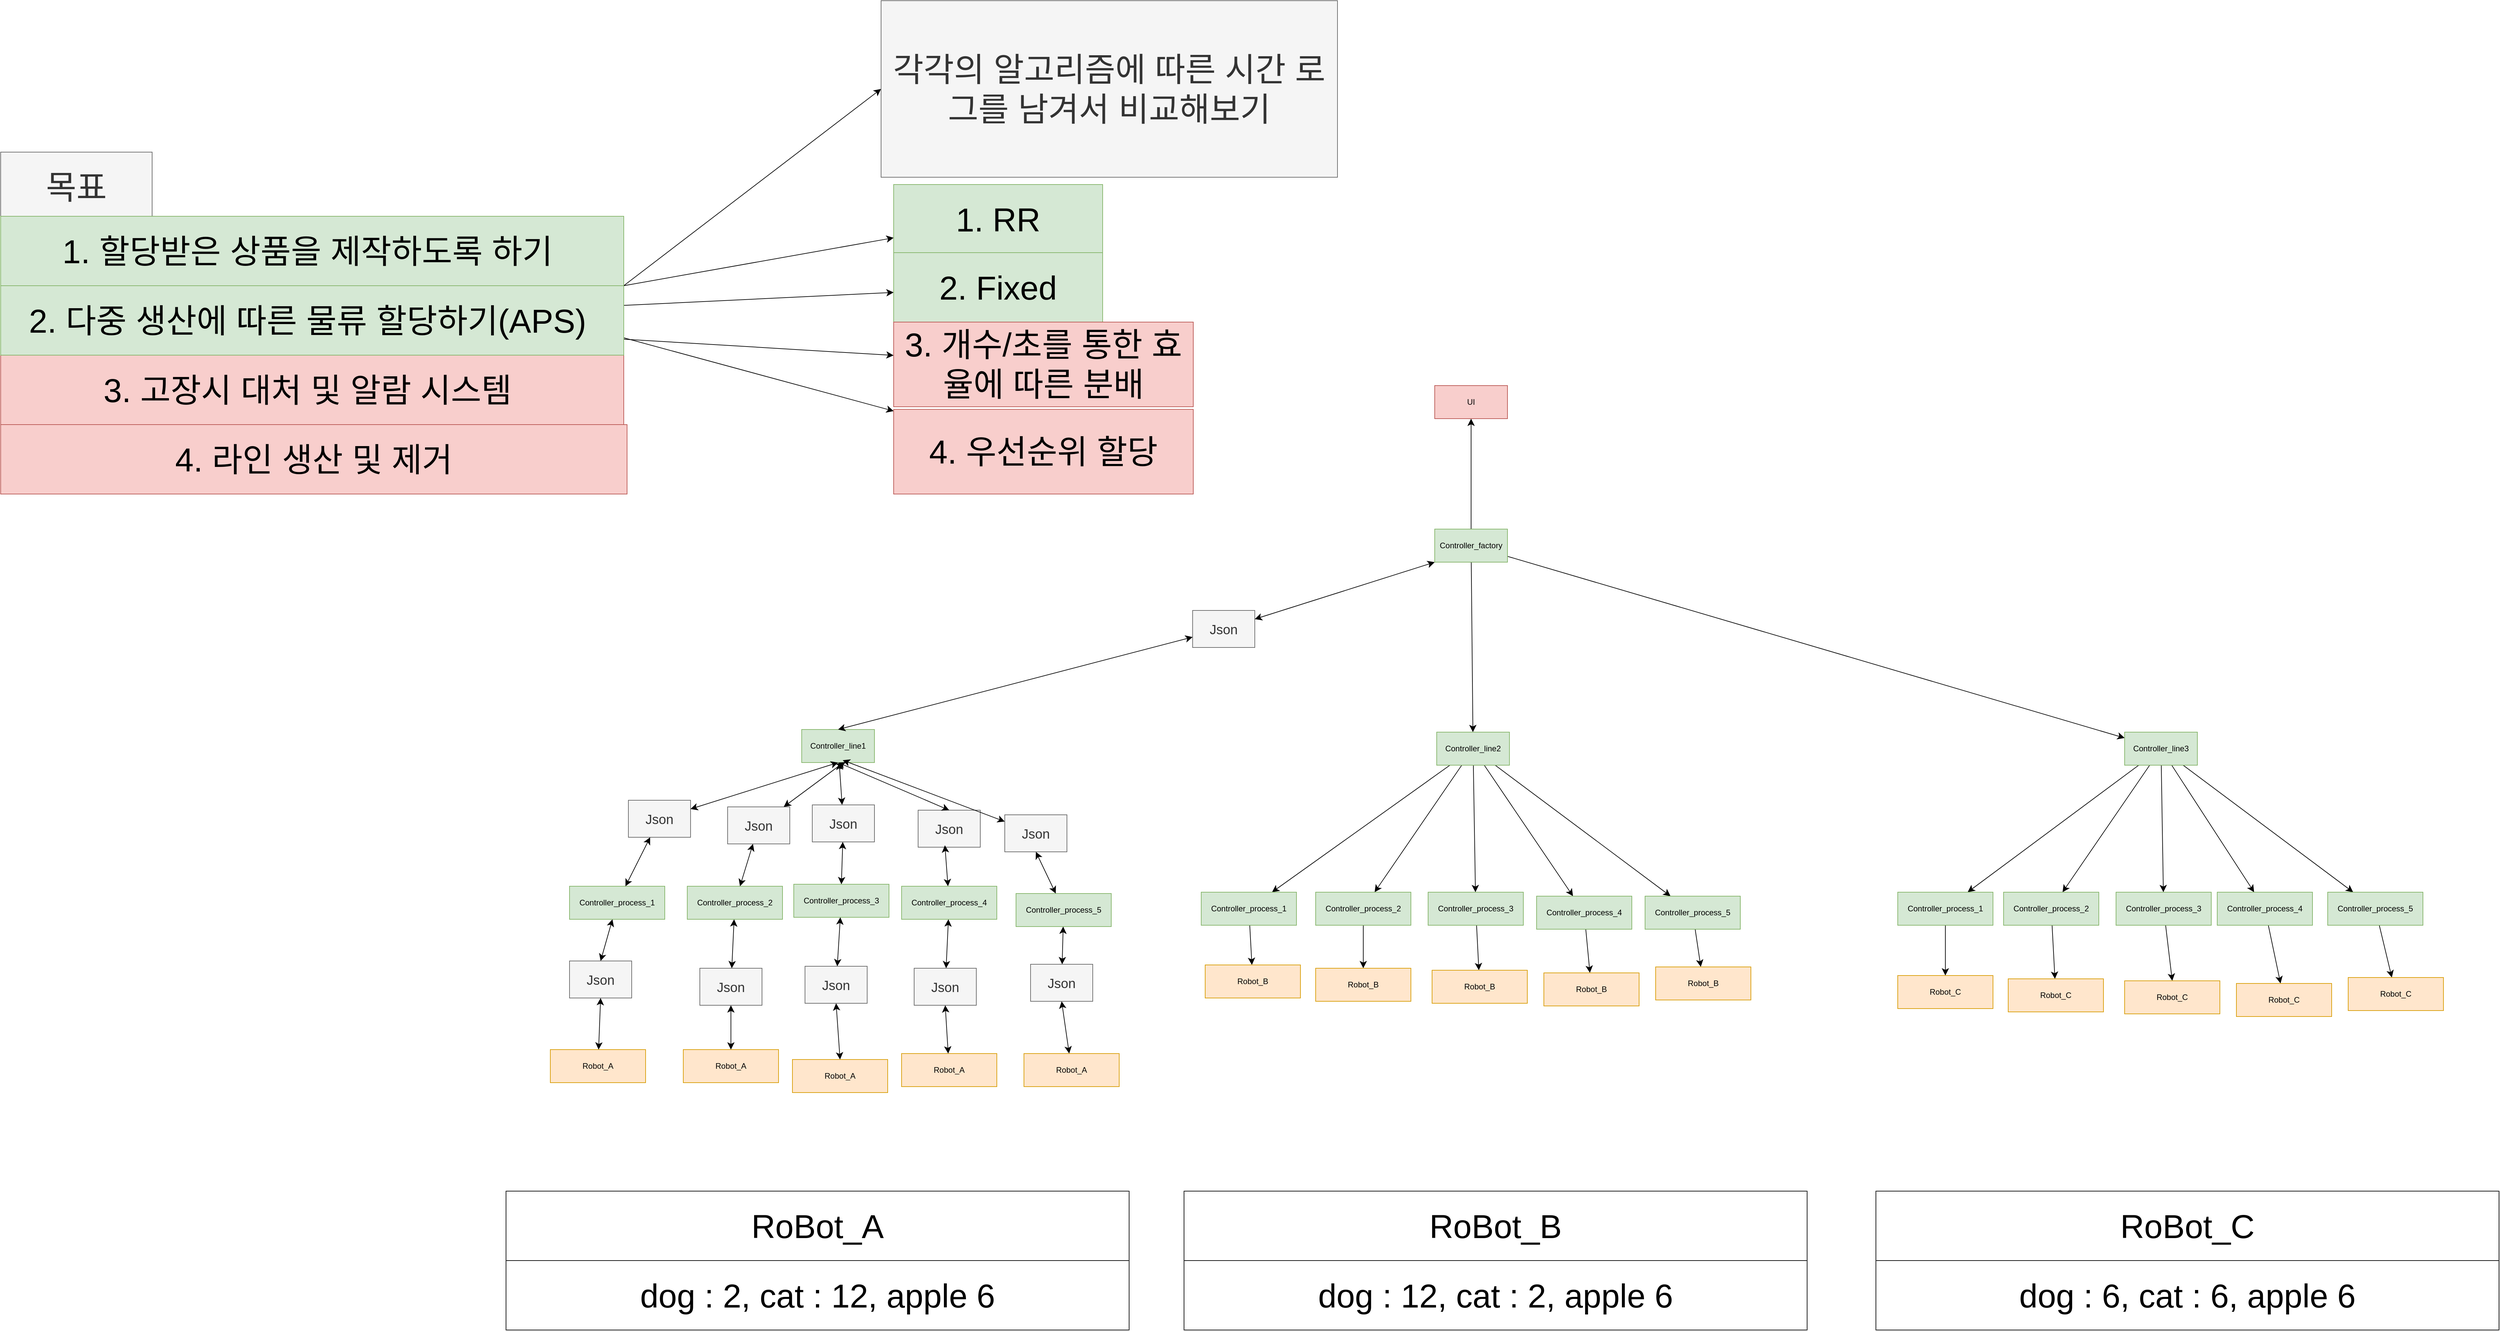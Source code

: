 <mxfile version="24.7.17">
  <diagram name="페이지-1" id="golvGEoR-jXV2xR_ADtF">
    <mxGraphModel dx="5500" dy="3057" grid="0" gridSize="10" guides="1" tooltips="1" connect="1" arrows="1" fold="1" page="0" pageScale="1" pageWidth="827" pageHeight="1169" math="0" shadow="0">
      <root>
        <mxCell id="0" />
        <mxCell id="1" parent="0" />
        <mxCell id="FZH1acAaEFo7ZYyXT5wn-52" style="edgeStyle=none;curved=1;rounded=0;orthogonalLoop=1;jettySize=auto;html=1;fontSize=12;startSize=8;endSize=8;" parent="1" source="FZH1acAaEFo7ZYyXT5wn-1" target="FZH1acAaEFo7ZYyXT5wn-35" edge="1">
          <mxGeometry relative="1" as="geometry" />
        </mxCell>
        <mxCell id="FZH1acAaEFo7ZYyXT5wn-53" style="edgeStyle=none;curved=1;rounded=0;orthogonalLoop=1;jettySize=auto;html=1;fontSize=12;startSize=8;endSize=8;" parent="1" source="FZH1acAaEFo7ZYyXT5wn-1" target="FZH1acAaEFo7ZYyXT5wn-46" edge="1">
          <mxGeometry relative="1" as="geometry" />
        </mxCell>
        <mxCell id="FZH1acAaEFo7ZYyXT5wn-88" style="edgeStyle=none;curved=1;rounded=0;orthogonalLoop=1;jettySize=auto;html=1;fontSize=12;startSize=8;endSize=8;" parent="1" source="FZH1acAaEFo7ZYyXT5wn-1" target="FZH1acAaEFo7ZYyXT5wn-89" edge="1">
          <mxGeometry relative="1" as="geometry">
            <mxPoint x="348.059" y="-265.765" as="targetPoint" />
          </mxGeometry>
        </mxCell>
        <mxCell id="FZH1acAaEFo7ZYyXT5wn-1" value="Controller_factory" style="html=1;whiteSpace=wrap;fillColor=#d5e8d4;strokeColor=#82b366;" parent="1" vertex="1">
          <mxGeometry x="288" y="-103" width="110" height="50" as="geometry" />
        </mxCell>
        <mxCell id="FZH1acAaEFo7ZYyXT5wn-2" value="Controller_line1" style="html=1;whiteSpace=wrap;fillColor=#d5e8d4;strokeColor=#82b366;" parent="1" vertex="1">
          <mxGeometry x="-669" y="200" width="110" height="50" as="geometry" />
        </mxCell>
        <mxCell id="FZH1acAaEFo7ZYyXT5wn-8" value="Controller_process_1" style="html=1;whiteSpace=wrap;fillColor=#d5e8d4;strokeColor=#82b366;" parent="1" vertex="1">
          <mxGeometry x="-1020" y="437" width="144" height="50" as="geometry" />
        </mxCell>
        <mxCell id="FZH1acAaEFo7ZYyXT5wn-22" value="Controller_process_2" style="html=1;whiteSpace=wrap;fillColor=#d5e8d4;strokeColor=#82b366;" parent="1" vertex="1">
          <mxGeometry x="-842" y="437" width="144" height="50" as="geometry" />
        </mxCell>
        <mxCell id="FZH1acAaEFo7ZYyXT5wn-23" value="Controller_process_3" style="html=1;whiteSpace=wrap;fillColor=#d5e8d4;strokeColor=#82b366;" parent="1" vertex="1">
          <mxGeometry x="-681" y="434" width="144" height="50" as="geometry" />
        </mxCell>
        <mxCell id="FZH1acAaEFo7ZYyXT5wn-24" value="Controller_process_4" style="html=1;whiteSpace=wrap;fillColor=#d5e8d4;strokeColor=#82b366;" parent="1" vertex="1">
          <mxGeometry x="-518" y="437" width="144" height="50" as="geometry" />
        </mxCell>
        <mxCell id="FZH1acAaEFo7ZYyXT5wn-25" value="Controller_process_5" style="html=1;whiteSpace=wrap;fillColor=#d5e8d4;strokeColor=#82b366;" parent="1" vertex="1">
          <mxGeometry x="-345" y="448" width="144" height="50" as="geometry" />
        </mxCell>
        <mxCell id="FZH1acAaEFo7ZYyXT5wn-30" style="edgeStyle=none;curved=1;rounded=0;orthogonalLoop=1;jettySize=auto;html=1;fontSize=12;startSize=8;endSize=8;" parent="1" source="FZH1acAaEFo7ZYyXT5wn-35" target="FZH1acAaEFo7ZYyXT5wn-36" edge="1">
          <mxGeometry relative="1" as="geometry" />
        </mxCell>
        <mxCell id="FZH1acAaEFo7ZYyXT5wn-31" style="edgeStyle=none;curved=1;rounded=0;orthogonalLoop=1;jettySize=auto;html=1;fontSize=12;startSize=8;endSize=8;" parent="1" source="FZH1acAaEFo7ZYyXT5wn-35" target="FZH1acAaEFo7ZYyXT5wn-37" edge="1">
          <mxGeometry relative="1" as="geometry" />
        </mxCell>
        <mxCell id="FZH1acAaEFo7ZYyXT5wn-32" style="edgeStyle=none;curved=1;rounded=0;orthogonalLoop=1;jettySize=auto;html=1;fontSize=12;startSize=8;endSize=8;" parent="1" source="FZH1acAaEFo7ZYyXT5wn-35" target="FZH1acAaEFo7ZYyXT5wn-38" edge="1">
          <mxGeometry relative="1" as="geometry" />
        </mxCell>
        <mxCell id="FZH1acAaEFo7ZYyXT5wn-33" style="edgeStyle=none;curved=1;rounded=0;orthogonalLoop=1;jettySize=auto;html=1;fontSize=12;startSize=8;endSize=8;" parent="1" source="FZH1acAaEFo7ZYyXT5wn-35" target="FZH1acAaEFo7ZYyXT5wn-39" edge="1">
          <mxGeometry relative="1" as="geometry" />
        </mxCell>
        <mxCell id="FZH1acAaEFo7ZYyXT5wn-34" style="edgeStyle=none;curved=1;rounded=0;orthogonalLoop=1;jettySize=auto;html=1;fontSize=12;startSize=8;endSize=8;" parent="1" source="FZH1acAaEFo7ZYyXT5wn-35" target="FZH1acAaEFo7ZYyXT5wn-40" edge="1">
          <mxGeometry relative="1" as="geometry" />
        </mxCell>
        <mxCell id="FZH1acAaEFo7ZYyXT5wn-35" value="Controller_line2" style="html=1;whiteSpace=wrap;fillColor=#d5e8d4;strokeColor=#82b366;" parent="1" vertex="1">
          <mxGeometry x="291" y="204" width="110" height="50" as="geometry" />
        </mxCell>
        <mxCell id="FZH1acAaEFo7ZYyXT5wn-69" style="edgeStyle=none;curved=1;rounded=0;orthogonalLoop=1;jettySize=auto;html=1;fontSize=12;startSize=8;endSize=8;" parent="1" source="FZH1acAaEFo7ZYyXT5wn-36" target="FZH1acAaEFo7ZYyXT5wn-64" edge="1">
          <mxGeometry relative="1" as="geometry" />
        </mxCell>
        <mxCell id="FZH1acAaEFo7ZYyXT5wn-36" value="Controller_process_1" style="html=1;whiteSpace=wrap;fillColor=#d5e8d4;strokeColor=#82b366;" parent="1" vertex="1">
          <mxGeometry x="-65" y="446" width="144" height="50" as="geometry" />
        </mxCell>
        <mxCell id="FZH1acAaEFo7ZYyXT5wn-70" style="edgeStyle=none;curved=1;rounded=0;orthogonalLoop=1;jettySize=auto;html=1;fontSize=12;startSize=8;endSize=8;" parent="1" source="FZH1acAaEFo7ZYyXT5wn-37" target="FZH1acAaEFo7ZYyXT5wn-65" edge="1">
          <mxGeometry relative="1" as="geometry" />
        </mxCell>
        <mxCell id="FZH1acAaEFo7ZYyXT5wn-37" value="Controller_process_2" style="html=1;whiteSpace=wrap;fillColor=#d5e8d4;strokeColor=#82b366;" parent="1" vertex="1">
          <mxGeometry x="108" y="446" width="144" height="50" as="geometry" />
        </mxCell>
        <mxCell id="FZH1acAaEFo7ZYyXT5wn-71" style="edgeStyle=none;curved=1;rounded=0;orthogonalLoop=1;jettySize=auto;html=1;fontSize=12;startSize=8;endSize=8;" parent="1" source="FZH1acAaEFo7ZYyXT5wn-38" target="FZH1acAaEFo7ZYyXT5wn-66" edge="1">
          <mxGeometry relative="1" as="geometry" />
        </mxCell>
        <mxCell id="FZH1acAaEFo7ZYyXT5wn-38" value="Controller_process_3" style="html=1;whiteSpace=wrap;fillColor=#d5e8d4;strokeColor=#82b366;" parent="1" vertex="1">
          <mxGeometry x="278" y="446" width="144" height="50" as="geometry" />
        </mxCell>
        <mxCell id="FZH1acAaEFo7ZYyXT5wn-72" style="edgeStyle=none;curved=1;rounded=0;orthogonalLoop=1;jettySize=auto;html=1;fontSize=12;startSize=8;endSize=8;" parent="1" source="FZH1acAaEFo7ZYyXT5wn-39" target="FZH1acAaEFo7ZYyXT5wn-67" edge="1">
          <mxGeometry relative="1" as="geometry" />
        </mxCell>
        <mxCell id="FZH1acAaEFo7ZYyXT5wn-39" value="Controller_process_4" style="html=1;whiteSpace=wrap;fillColor=#d5e8d4;strokeColor=#82b366;" parent="1" vertex="1">
          <mxGeometry x="442" y="452" width="144" height="50" as="geometry" />
        </mxCell>
        <mxCell id="FZH1acAaEFo7ZYyXT5wn-73" style="edgeStyle=none;curved=1;rounded=0;orthogonalLoop=1;jettySize=auto;html=1;fontSize=12;startSize=8;endSize=8;" parent="1" source="FZH1acAaEFo7ZYyXT5wn-40" target="FZH1acAaEFo7ZYyXT5wn-68" edge="1">
          <mxGeometry relative="1" as="geometry" />
        </mxCell>
        <mxCell id="FZH1acAaEFo7ZYyXT5wn-40" value="Controller_process_5" style="html=1;whiteSpace=wrap;fillColor=#d5e8d4;strokeColor=#82b366;" parent="1" vertex="1">
          <mxGeometry x="606" y="452" width="144" height="50" as="geometry" />
        </mxCell>
        <mxCell id="FZH1acAaEFo7ZYyXT5wn-41" style="edgeStyle=none;curved=1;rounded=0;orthogonalLoop=1;jettySize=auto;html=1;fontSize=12;startSize=8;endSize=8;" parent="1" source="FZH1acAaEFo7ZYyXT5wn-46" target="FZH1acAaEFo7ZYyXT5wn-47" edge="1">
          <mxGeometry relative="1" as="geometry" />
        </mxCell>
        <mxCell id="FZH1acAaEFo7ZYyXT5wn-42" style="edgeStyle=none;curved=1;rounded=0;orthogonalLoop=1;jettySize=auto;html=1;fontSize=12;startSize=8;endSize=8;" parent="1" source="FZH1acAaEFo7ZYyXT5wn-46" target="FZH1acAaEFo7ZYyXT5wn-48" edge="1">
          <mxGeometry relative="1" as="geometry" />
        </mxCell>
        <mxCell id="FZH1acAaEFo7ZYyXT5wn-43" style="edgeStyle=none;curved=1;rounded=0;orthogonalLoop=1;jettySize=auto;html=1;fontSize=12;startSize=8;endSize=8;" parent="1" source="FZH1acAaEFo7ZYyXT5wn-46" target="FZH1acAaEFo7ZYyXT5wn-49" edge="1">
          <mxGeometry relative="1" as="geometry" />
        </mxCell>
        <mxCell id="FZH1acAaEFo7ZYyXT5wn-44" style="edgeStyle=none;curved=1;rounded=0;orthogonalLoop=1;jettySize=auto;html=1;fontSize=12;startSize=8;endSize=8;" parent="1" source="FZH1acAaEFo7ZYyXT5wn-46" target="FZH1acAaEFo7ZYyXT5wn-50" edge="1">
          <mxGeometry relative="1" as="geometry" />
        </mxCell>
        <mxCell id="FZH1acAaEFo7ZYyXT5wn-45" style="edgeStyle=none;curved=1;rounded=0;orthogonalLoop=1;jettySize=auto;html=1;fontSize=12;startSize=8;endSize=8;" parent="1" source="FZH1acAaEFo7ZYyXT5wn-46" target="FZH1acAaEFo7ZYyXT5wn-51" edge="1">
          <mxGeometry relative="1" as="geometry" />
        </mxCell>
        <mxCell id="FZH1acAaEFo7ZYyXT5wn-46" value="Controller_line3" style="html=1;whiteSpace=wrap;fillColor=#d5e8d4;strokeColor=#82b366;" parent="1" vertex="1">
          <mxGeometry x="1331" y="204" width="110" height="50" as="geometry" />
        </mxCell>
        <mxCell id="FZH1acAaEFo7ZYyXT5wn-80" style="edgeStyle=none;curved=1;rounded=0;orthogonalLoop=1;jettySize=auto;html=1;fontSize=12;startSize=8;endSize=8;" parent="1" source="FZH1acAaEFo7ZYyXT5wn-47" target="FZH1acAaEFo7ZYyXT5wn-74" edge="1">
          <mxGeometry relative="1" as="geometry" />
        </mxCell>
        <mxCell id="FZH1acAaEFo7ZYyXT5wn-47" value="Controller_process_1" style="html=1;whiteSpace=wrap;fillColor=#d5e8d4;strokeColor=#82b366;" parent="1" vertex="1">
          <mxGeometry x="988" y="446" width="144" height="50" as="geometry" />
        </mxCell>
        <mxCell id="FZH1acAaEFo7ZYyXT5wn-81" style="edgeStyle=none;curved=1;rounded=0;orthogonalLoop=1;jettySize=auto;html=1;fontSize=12;startSize=8;endSize=8;" parent="1" source="FZH1acAaEFo7ZYyXT5wn-48" target="FZH1acAaEFo7ZYyXT5wn-75" edge="1">
          <mxGeometry relative="1" as="geometry" />
        </mxCell>
        <mxCell id="FZH1acAaEFo7ZYyXT5wn-48" value="Controller_process_2" style="html=1;whiteSpace=wrap;fillColor=#d5e8d4;strokeColor=#82b366;" parent="1" vertex="1">
          <mxGeometry x="1148" y="446" width="144" height="50" as="geometry" />
        </mxCell>
        <mxCell id="FZH1acAaEFo7ZYyXT5wn-82" style="edgeStyle=none;curved=1;rounded=0;orthogonalLoop=1;jettySize=auto;html=1;entryX=0.5;entryY=0;entryDx=0;entryDy=0;fontSize=12;startSize=8;endSize=8;" parent="1" source="FZH1acAaEFo7ZYyXT5wn-49" target="FZH1acAaEFo7ZYyXT5wn-76" edge="1">
          <mxGeometry relative="1" as="geometry" />
        </mxCell>
        <mxCell id="FZH1acAaEFo7ZYyXT5wn-49" value="Controller_process_3" style="html=1;whiteSpace=wrap;fillColor=#d5e8d4;strokeColor=#82b366;" parent="1" vertex="1">
          <mxGeometry x="1318" y="446" width="144" height="50" as="geometry" />
        </mxCell>
        <mxCell id="FZH1acAaEFo7ZYyXT5wn-83" style="edgeStyle=none;curved=1;rounded=0;orthogonalLoop=1;jettySize=auto;html=1;fontSize=12;startSize=8;endSize=8;" parent="1" source="FZH1acAaEFo7ZYyXT5wn-50" target="FZH1acAaEFo7ZYyXT5wn-77" edge="1">
          <mxGeometry relative="1" as="geometry" />
        </mxCell>
        <mxCell id="FZH1acAaEFo7ZYyXT5wn-50" value="Controller_process_4" style="html=1;whiteSpace=wrap;fillColor=#d5e8d4;strokeColor=#82b366;" parent="1" vertex="1">
          <mxGeometry x="1471" y="446" width="144" height="50" as="geometry" />
        </mxCell>
        <mxCell id="FZH1acAaEFo7ZYyXT5wn-84" style="edgeStyle=none;curved=1;rounded=0;orthogonalLoop=1;jettySize=auto;html=1;fontSize=12;startSize=8;endSize=8;" parent="1" source="FZH1acAaEFo7ZYyXT5wn-51" target="FZH1acAaEFo7ZYyXT5wn-78" edge="1">
          <mxGeometry relative="1" as="geometry" />
        </mxCell>
        <mxCell id="FZH1acAaEFo7ZYyXT5wn-51" value="Controller_process_5" style="html=1;whiteSpace=wrap;fillColor=#d5e8d4;strokeColor=#82b366;" parent="1" vertex="1">
          <mxGeometry x="1638" y="446" width="144" height="50" as="geometry" />
        </mxCell>
        <mxCell id="FZH1acAaEFo7ZYyXT5wn-54" value="Robot_A" style="html=1;whiteSpace=wrap;fillColor=#ffe6cc;strokeColor=#d79b00;" parent="1" vertex="1">
          <mxGeometry x="-1049" y="684" width="144" height="50" as="geometry" />
        </mxCell>
        <mxCell id="FZH1acAaEFo7ZYyXT5wn-56" value="Robot_A" style="html=1;whiteSpace=wrap;fillColor=#ffe6cc;strokeColor=#d79b00;" parent="1" vertex="1">
          <mxGeometry x="-848" y="684" width="144" height="50" as="geometry" />
        </mxCell>
        <mxCell id="FZH1acAaEFo7ZYyXT5wn-57" value="Robot_A" style="html=1;whiteSpace=wrap;fillColor=#ffe6cc;strokeColor=#d79b00;" parent="1" vertex="1">
          <mxGeometry x="-683" y="699" width="144" height="50" as="geometry" />
        </mxCell>
        <mxCell id="FZH1acAaEFo7ZYyXT5wn-58" value="Robot_A" style="html=1;whiteSpace=wrap;fillColor=#ffe6cc;strokeColor=#d79b00;" parent="1" vertex="1">
          <mxGeometry x="-518" y="690" width="144" height="50" as="geometry" />
        </mxCell>
        <mxCell id="FZH1acAaEFo7ZYyXT5wn-59" value="Robot_A" style="html=1;whiteSpace=wrap;fillColor=#ffe6cc;strokeColor=#d79b00;" parent="1" vertex="1">
          <mxGeometry x="-333" y="690" width="144" height="50" as="geometry" />
        </mxCell>
        <mxCell id="FZH1acAaEFo7ZYyXT5wn-64" value="Robot_B" style="html=1;whiteSpace=wrap;fillColor=#ffe6cc;strokeColor=#d79b00;" parent="1" vertex="1">
          <mxGeometry x="-59" y="556" width="144" height="50" as="geometry" />
        </mxCell>
        <mxCell id="FZH1acAaEFo7ZYyXT5wn-65" value="Robot_B" style="html=1;whiteSpace=wrap;fillColor=#ffe6cc;strokeColor=#d79b00;" parent="1" vertex="1">
          <mxGeometry x="108" y="561" width="144" height="50" as="geometry" />
        </mxCell>
        <mxCell id="FZH1acAaEFo7ZYyXT5wn-66" value="Robot_B" style="html=1;whiteSpace=wrap;fillColor=#ffe6cc;strokeColor=#d79b00;" parent="1" vertex="1">
          <mxGeometry x="284" y="564" width="144" height="50" as="geometry" />
        </mxCell>
        <mxCell id="FZH1acAaEFo7ZYyXT5wn-67" value="Robot_B" style="html=1;whiteSpace=wrap;fillColor=#ffe6cc;strokeColor=#d79b00;" parent="1" vertex="1">
          <mxGeometry x="453" y="568" width="144" height="50" as="geometry" />
        </mxCell>
        <mxCell id="FZH1acAaEFo7ZYyXT5wn-68" value="Robot_B" style="html=1;whiteSpace=wrap;fillColor=#ffe6cc;strokeColor=#d79b00;" parent="1" vertex="1">
          <mxGeometry x="622" y="559" width="144" height="50" as="geometry" />
        </mxCell>
        <mxCell id="FZH1acAaEFo7ZYyXT5wn-74" value="Robot_C" style="html=1;whiteSpace=wrap;fillColor=#ffe6cc;strokeColor=#d79b00;" parent="1" vertex="1">
          <mxGeometry x="988" y="572" width="144" height="50" as="geometry" />
        </mxCell>
        <mxCell id="FZH1acAaEFo7ZYyXT5wn-75" value="Robot_C" style="html=1;whiteSpace=wrap;fillColor=#ffe6cc;strokeColor=#d79b00;" parent="1" vertex="1">
          <mxGeometry x="1155" y="577" width="144" height="50" as="geometry" />
        </mxCell>
        <mxCell id="FZH1acAaEFo7ZYyXT5wn-76" value="Robot_C" style="html=1;whiteSpace=wrap;fillColor=#ffe6cc;strokeColor=#d79b00;" parent="1" vertex="1">
          <mxGeometry x="1331" y="580" width="144" height="50" as="geometry" />
        </mxCell>
        <mxCell id="FZH1acAaEFo7ZYyXT5wn-77" value="Robot_C" style="html=1;whiteSpace=wrap;fillColor=#ffe6cc;strokeColor=#d79b00;" parent="1" vertex="1">
          <mxGeometry x="1500" y="584" width="144" height="50" as="geometry" />
        </mxCell>
        <mxCell id="FZH1acAaEFo7ZYyXT5wn-78" value="Robot_C" style="html=1;whiteSpace=wrap;fillColor=#ffe6cc;strokeColor=#d79b00;" parent="1" vertex="1">
          <mxGeometry x="1669" y="575" width="144" height="50" as="geometry" />
        </mxCell>
        <mxCell id="FZH1acAaEFo7ZYyXT5wn-89" value="UI" style="html=1;whiteSpace=wrap;fillColor=#f8cecc;strokeColor=#b85450;" parent="1" vertex="1">
          <mxGeometry x="288" y="-320" width="110" height="50" as="geometry" />
        </mxCell>
        <mxCell id="FZH1acAaEFo7ZYyXT5wn-90" value="&lt;font style=&quot;font-size: 50px;&quot;&gt;목표&lt;/font&gt;" style="html=1;whiteSpace=wrap;fillColor=#f5f5f5;strokeColor=#666666;fontColor=#333333;" parent="1" vertex="1">
          <mxGeometry x="-1880" y="-673" width="229" height="105" as="geometry" />
        </mxCell>
        <mxCell id="FZH1acAaEFo7ZYyXT5wn-93" value="&lt;font style=&quot;font-size: 50px;&quot;&gt;1. 할당받은 상품을 제작하도록 하기&amp;nbsp;&lt;/font&gt;" style="html=1;whiteSpace=wrap;fillColor=#d5e8d4;strokeColor=#82b366;" parent="1" vertex="1">
          <mxGeometry x="-1880" y="-576" width="942" height="105" as="geometry" />
        </mxCell>
        <mxCell id="FZH1acAaEFo7ZYyXT5wn-94" value="&lt;font style=&quot;font-size: 50px;&quot;&gt;3. 고장시 대처 및 알람 시스템&amp;nbsp;&lt;/font&gt;" style="html=1;whiteSpace=wrap;fillColor=#f8cecc;strokeColor=#b85450;" parent="1" vertex="1">
          <mxGeometry x="-1880" y="-366" width="942" height="105" as="geometry" />
        </mxCell>
        <mxCell id="FZH1acAaEFo7ZYyXT5wn-95" value="&lt;font style=&quot;font-size: 50px;&quot;&gt;4. 라인 생산 및 제거&lt;/font&gt;" style="html=1;whiteSpace=wrap;fillColor=#f8cecc;strokeColor=#b85450;" parent="1" vertex="1">
          <mxGeometry x="-1880" y="-261" width="947" height="105" as="geometry" />
        </mxCell>
        <mxCell id="FZH1acAaEFo7ZYyXT5wn-98" style="edgeStyle=none;curved=1;rounded=0;orthogonalLoop=1;jettySize=auto;html=1;fontSize=12;startSize=8;endSize=8;exitX=1;exitY=0;exitDx=0;exitDy=0;" parent="1" source="FZH1acAaEFo7ZYyXT5wn-96" target="FZH1acAaEFo7ZYyXT5wn-97" edge="1">
          <mxGeometry relative="1" as="geometry" />
        </mxCell>
        <mxCell id="FZH1acAaEFo7ZYyXT5wn-100" style="edgeStyle=none;curved=1;rounded=0;orthogonalLoop=1;jettySize=auto;html=1;fontSize=12;startSize=8;endSize=8;" parent="1" source="FZH1acAaEFo7ZYyXT5wn-96" target="FZH1acAaEFo7ZYyXT5wn-99" edge="1">
          <mxGeometry relative="1" as="geometry" />
        </mxCell>
        <mxCell id="FZH1acAaEFo7ZYyXT5wn-102" style="edgeStyle=none;curved=1;rounded=0;orthogonalLoop=1;jettySize=auto;html=1;fontSize=12;startSize=8;endSize=8;" parent="1" source="FZH1acAaEFo7ZYyXT5wn-96" target="FZH1acAaEFo7ZYyXT5wn-101" edge="1">
          <mxGeometry relative="1" as="geometry" />
        </mxCell>
        <mxCell id="FZH1acAaEFo7ZYyXT5wn-103" style="edgeStyle=none;curved=1;rounded=0;orthogonalLoop=1;jettySize=auto;html=1;fontSize=12;startSize=8;endSize=8;entryX=0;entryY=0.5;entryDx=0;entryDy=0;exitX=1;exitY=0;exitDx=0;exitDy=0;" parent="1" source="FZH1acAaEFo7ZYyXT5wn-96" target="FZH1acAaEFo7ZYyXT5wn-104" edge="1">
          <mxGeometry relative="1" as="geometry">
            <mxPoint x="-775.692" y="-234.308" as="targetPoint" />
          </mxGeometry>
        </mxCell>
        <mxCell id="FZH1acAaEFo7ZYyXT5wn-149" style="edgeStyle=none;curved=1;rounded=0;orthogonalLoop=1;jettySize=auto;html=1;fontSize=12;startSize=8;endSize=8;exitX=1;exitY=0.75;exitDx=0;exitDy=0;" parent="1" source="FZH1acAaEFo7ZYyXT5wn-96" target="FZH1acAaEFo7ZYyXT5wn-148" edge="1">
          <mxGeometry relative="1" as="geometry" />
        </mxCell>
        <mxCell id="FZH1acAaEFo7ZYyXT5wn-96" value="&lt;font style=&quot;font-size: 50px;&quot;&gt;2. 다중 생산에 따른 물류 할당하기(APS)&amp;nbsp;&lt;/font&gt;" style="html=1;whiteSpace=wrap;fillColor=#d5e8d4;strokeColor=#82b366;" parent="1" vertex="1">
          <mxGeometry x="-1880" y="-471" width="942" height="105" as="geometry" />
        </mxCell>
        <mxCell id="FZH1acAaEFo7ZYyXT5wn-97" value="&lt;font style=&quot;font-size: 50px;&quot;&gt;1. RR&lt;/font&gt;" style="html=1;whiteSpace=wrap;fillColor=#d5e8d4;strokeColor=#82b366;" parent="1" vertex="1">
          <mxGeometry x="-530" y="-624" width="316" height="105" as="geometry" />
        </mxCell>
        <mxCell id="FZH1acAaEFo7ZYyXT5wn-99" value="&lt;font style=&quot;font-size: 50px;&quot;&gt;2. Fixed&lt;/font&gt;" style="html=1;whiteSpace=wrap;fillColor=#d5e8d4;strokeColor=#82b366;" parent="1" vertex="1">
          <mxGeometry x="-530" y="-521" width="316" height="105" as="geometry" />
        </mxCell>
        <mxCell id="FZH1acAaEFo7ZYyXT5wn-101" value="&lt;font style=&quot;font-size: 50px;&quot;&gt;3. 개수/초를 통한 효율에 따른 분배&lt;/font&gt;" style="html=1;whiteSpace=wrap;fillColor=#f8cecc;strokeColor=#b85450;" parent="1" vertex="1">
          <mxGeometry x="-530" y="-416" width="453" height="128" as="geometry" />
        </mxCell>
        <mxCell id="FZH1acAaEFo7ZYyXT5wn-104" value="&lt;span style=&quot;font-size: 50px;&quot;&gt;각각의 알고리즘에 따른 시간 로그를 남겨서 비교해보기&lt;/span&gt;" style="html=1;whiteSpace=wrap;fillColor=#f5f5f5;strokeColor=#666666;fontColor=#333333;" parent="1" vertex="1">
          <mxGeometry x="-549" y="-902" width="690" height="267" as="geometry" />
        </mxCell>
        <mxCell id="FZH1acAaEFo7ZYyXT5wn-105" value="&lt;font style=&quot;font-size: 20px;&quot;&gt;Json&lt;/font&gt;" style="html=1;whiteSpace=wrap;fillColor=#f5f5f5;strokeColor=#666666;fontColor=#333333;" parent="1" vertex="1">
          <mxGeometry x="-78" y="20" width="94" height="56" as="geometry" />
        </mxCell>
        <mxCell id="FZH1acAaEFo7ZYyXT5wn-106" value="&lt;font style=&quot;font-size: 20px;&quot;&gt;Json&lt;/font&gt;" style="html=1;whiteSpace=wrap;fillColor=#f5f5f5;strokeColor=#666666;fontColor=#333333;" parent="1" vertex="1">
          <mxGeometry x="-931" y="307" width="94" height="56" as="geometry" />
        </mxCell>
        <mxCell id="FZH1acAaEFo7ZYyXT5wn-108" value="&lt;font style=&quot;font-size: 20px;&quot;&gt;Json&lt;/font&gt;" style="html=1;whiteSpace=wrap;fillColor=#f5f5f5;strokeColor=#666666;fontColor=#333333;" parent="1" vertex="1">
          <mxGeometry x="-781" y="317" width="94" height="56" as="geometry" />
        </mxCell>
        <mxCell id="FZH1acAaEFo7ZYyXT5wn-109" value="&lt;font style=&quot;font-size: 20px;&quot;&gt;Json&lt;/font&gt;" style="html=1;whiteSpace=wrap;fillColor=#f5f5f5;strokeColor=#666666;fontColor=#333333;" parent="1" vertex="1">
          <mxGeometry x="-653" y="314" width="94" height="56" as="geometry" />
        </mxCell>
        <mxCell id="FZH1acAaEFo7ZYyXT5wn-111" value="&lt;font style=&quot;font-size: 20px;&quot;&gt;Json&lt;/font&gt;" style="html=1;whiteSpace=wrap;fillColor=#f5f5f5;strokeColor=#666666;fontColor=#333333;" parent="1" vertex="1">
          <mxGeometry x="-493" y="322" width="94" height="56" as="geometry" />
        </mxCell>
        <mxCell id="FZH1acAaEFo7ZYyXT5wn-113" value="&lt;font style=&quot;font-size: 20px;&quot;&gt;Json&lt;/font&gt;" style="html=1;whiteSpace=wrap;fillColor=#f5f5f5;strokeColor=#666666;fontColor=#333333;" parent="1" vertex="1">
          <mxGeometry x="-362" y="329" width="94" height="56" as="geometry" />
        </mxCell>
        <mxCell id="FZH1acAaEFo7ZYyXT5wn-114" value="&lt;font style=&quot;font-size: 20px;&quot;&gt;Json&lt;/font&gt;" style="html=1;whiteSpace=wrap;fillColor=#f5f5f5;strokeColor=#666666;fontColor=#333333;" parent="1" vertex="1">
          <mxGeometry x="-1020" y="550" width="94" height="56" as="geometry" />
        </mxCell>
        <mxCell id="FZH1acAaEFo7ZYyXT5wn-118" value="&lt;font style=&quot;font-size: 20px;&quot;&gt;Json&lt;/font&gt;" style="html=1;whiteSpace=wrap;fillColor=#f5f5f5;strokeColor=#666666;fontColor=#333333;" parent="1" vertex="1">
          <mxGeometry x="-823" y="561" width="94" height="56" as="geometry" />
        </mxCell>
        <mxCell id="FZH1acAaEFo7ZYyXT5wn-120" value="&lt;font style=&quot;font-size: 20px;&quot;&gt;Json&lt;/font&gt;" style="html=1;whiteSpace=wrap;fillColor=#f5f5f5;strokeColor=#666666;fontColor=#333333;" parent="1" vertex="1">
          <mxGeometry x="-664" y="558" width="94" height="56" as="geometry" />
        </mxCell>
        <mxCell id="FZH1acAaEFo7ZYyXT5wn-122" value="&lt;font style=&quot;font-size: 20px;&quot;&gt;Json&lt;/font&gt;" style="html=1;whiteSpace=wrap;fillColor=#f5f5f5;strokeColor=#666666;fontColor=#333333;" parent="1" vertex="1">
          <mxGeometry x="-499" y="561" width="94" height="56" as="geometry" />
        </mxCell>
        <mxCell id="FZH1acAaEFo7ZYyXT5wn-124" value="&lt;font style=&quot;font-size: 20px;&quot;&gt;Json&lt;/font&gt;" style="html=1;whiteSpace=wrap;fillColor=#f5f5f5;strokeColor=#666666;fontColor=#333333;" parent="1" vertex="1">
          <mxGeometry x="-323" y="555" width="94" height="56" as="geometry" />
        </mxCell>
        <mxCell id="FZH1acAaEFo7ZYyXT5wn-126" value="" style="endArrow=classic;startArrow=classic;html=1;rounded=0;fontSize=12;startSize=8;endSize=8;curved=1;exitX=0.5;exitY=0;exitDx=0;exitDy=0;" parent="1" source="FZH1acAaEFo7ZYyXT5wn-114" target="FZH1acAaEFo7ZYyXT5wn-8" edge="1">
          <mxGeometry width="50" height="50" relative="1" as="geometry">
            <mxPoint x="-643" y="512" as="sourcePoint" />
            <mxPoint x="-593" y="462" as="targetPoint" />
          </mxGeometry>
        </mxCell>
        <mxCell id="FZH1acAaEFo7ZYyXT5wn-127" value="" style="endArrow=classic;startArrow=classic;html=1;rounded=0;fontSize=12;startSize=8;endSize=8;curved=1;entryX=0.5;entryY=1;entryDx=0;entryDy=0;" parent="1" source="FZH1acAaEFo7ZYyXT5wn-54" target="FZH1acAaEFo7ZYyXT5wn-114" edge="1">
          <mxGeometry width="50" height="50" relative="1" as="geometry">
            <mxPoint x="-969" y="672" as="sourcePoint" />
            <mxPoint x="-951" y="609" as="targetPoint" />
          </mxGeometry>
        </mxCell>
        <mxCell id="FZH1acAaEFo7ZYyXT5wn-128" value="" style="endArrow=classic;startArrow=classic;html=1;rounded=0;fontSize=12;startSize=8;endSize=8;curved=1;" parent="1" source="FZH1acAaEFo7ZYyXT5wn-118" target="FZH1acAaEFo7ZYyXT5wn-22" edge="1">
          <mxGeometry width="50" height="50" relative="1" as="geometry">
            <mxPoint x="-771.5" y="574" as="sourcePoint" />
            <mxPoint x="-768.5" y="496" as="targetPoint" />
          </mxGeometry>
        </mxCell>
        <mxCell id="FZH1acAaEFo7ZYyXT5wn-129" value="" style="endArrow=classic;startArrow=classic;html=1;rounded=0;fontSize=12;startSize=8;endSize=8;curved=1;entryX=0.5;entryY=1;entryDx=0;entryDy=0;" parent="1" source="FZH1acAaEFo7ZYyXT5wn-56" target="FZH1acAaEFo7ZYyXT5wn-118" edge="1">
          <mxGeometry width="50" height="50" relative="1" as="geometry">
            <mxPoint x="-693" y="676" as="sourcePoint" />
            <mxPoint x="-689" y="602" as="targetPoint" />
          </mxGeometry>
        </mxCell>
        <mxCell id="FZH1acAaEFo7ZYyXT5wn-130" value="" style="endArrow=classic;startArrow=classic;html=1;rounded=0;fontSize=12;startSize=8;endSize=8;curved=1;" parent="1" source="FZH1acAaEFo7ZYyXT5wn-120" target="FZH1acAaEFo7ZYyXT5wn-23" edge="1">
          <mxGeometry width="50" height="50" relative="1" as="geometry">
            <mxPoint x="-766" y="694" as="sourcePoint" />
            <mxPoint x="-766" y="627" as="targetPoint" />
          </mxGeometry>
        </mxCell>
        <mxCell id="FZH1acAaEFo7ZYyXT5wn-131" value="" style="endArrow=classic;startArrow=classic;html=1;rounded=0;fontSize=12;startSize=8;endSize=8;curved=1;entryX=0.5;entryY=1;entryDx=0;entryDy=0;exitX=0.5;exitY=0;exitDx=0;exitDy=0;" parent="1" source="FZH1acAaEFo7ZYyXT5wn-57" target="FZH1acAaEFo7ZYyXT5wn-120" edge="1">
          <mxGeometry width="50" height="50" relative="1" as="geometry">
            <mxPoint x="-605" y="568" as="sourcePoint" />
            <mxPoint x="-601" y="494" as="targetPoint" />
          </mxGeometry>
        </mxCell>
        <mxCell id="FZH1acAaEFo7ZYyXT5wn-132" value="" style="endArrow=classic;startArrow=classic;html=1;rounded=0;fontSize=12;startSize=8;endSize=8;curved=1;" parent="1" source="FZH1acAaEFo7ZYyXT5wn-122" target="FZH1acAaEFo7ZYyXT5wn-24" edge="1">
          <mxGeometry width="50" height="50" relative="1" as="geometry">
            <mxPoint x="-601" y="709" as="sourcePoint" />
            <mxPoint x="-607" y="624" as="targetPoint" />
          </mxGeometry>
        </mxCell>
        <mxCell id="FZH1acAaEFo7ZYyXT5wn-133" value="" style="endArrow=classic;startArrow=classic;html=1;rounded=0;fontSize=12;startSize=8;endSize=8;curved=1;entryX=0.5;entryY=1;entryDx=0;entryDy=0;" parent="1" source="FZH1acAaEFo7ZYyXT5wn-58" target="FZH1acAaEFo7ZYyXT5wn-122" edge="1">
          <mxGeometry width="50" height="50" relative="1" as="geometry">
            <mxPoint x="-441" y="571" as="sourcePoint" />
            <mxPoint x="-437" y="497" as="targetPoint" />
          </mxGeometry>
        </mxCell>
        <mxCell id="FZH1acAaEFo7ZYyXT5wn-134" value="" style="endArrow=classic;startArrow=classic;html=1;rounded=0;fontSize=12;startSize=8;endSize=8;curved=1;entryX=0.5;entryY=1;entryDx=0;entryDy=0;" parent="1" source="FZH1acAaEFo7ZYyXT5wn-59" target="FZH1acAaEFo7ZYyXT5wn-124" edge="1">
          <mxGeometry width="50" height="50" relative="1" as="geometry">
            <mxPoint x="-438" y="700" as="sourcePoint" />
            <mxPoint x="-442" y="627" as="targetPoint" />
          </mxGeometry>
        </mxCell>
        <mxCell id="FZH1acAaEFo7ZYyXT5wn-135" value="" style="endArrow=classic;startArrow=classic;html=1;rounded=0;fontSize=12;startSize=8;endSize=8;curved=1;" parent="1" source="FZH1acAaEFo7ZYyXT5wn-124" target="FZH1acAaEFo7ZYyXT5wn-25" edge="1">
          <mxGeometry width="50" height="50" relative="1" as="geometry">
            <mxPoint x="-255" y="700" as="sourcePoint" />
            <mxPoint x="-266" y="621" as="targetPoint" />
          </mxGeometry>
        </mxCell>
        <mxCell id="FZH1acAaEFo7ZYyXT5wn-136" value="" style="endArrow=classic;startArrow=classic;html=1;rounded=0;fontSize=12;startSize=8;endSize=8;curved=1;" parent="1" source="FZH1acAaEFo7ZYyXT5wn-109" target="FZH1acAaEFo7ZYyXT5wn-2" edge="1">
          <mxGeometry width="50" height="50" relative="1" as="geometry">
            <mxPoint x="-441" y="571" as="sourcePoint" />
            <mxPoint x="-437" y="497" as="targetPoint" />
          </mxGeometry>
        </mxCell>
        <mxCell id="FZH1acAaEFo7ZYyXT5wn-137" value="" style="endArrow=classic;startArrow=classic;html=1;rounded=0;fontSize=12;startSize=8;endSize=8;curved=1;entryX=0.577;entryY=0.998;entryDx=0;entryDy=0;entryPerimeter=0;" parent="1" source="FZH1acAaEFo7ZYyXT5wn-108" target="FZH1acAaEFo7ZYyXT5wn-2" edge="1">
          <mxGeometry width="50" height="50" relative="1" as="geometry">
            <mxPoint x="-725" y="314" as="sourcePoint" />
            <mxPoint x="-729" y="250" as="targetPoint" />
          </mxGeometry>
        </mxCell>
        <mxCell id="FZH1acAaEFo7ZYyXT5wn-138" value="" style="endArrow=classic;startArrow=classic;html=1;rounded=0;fontSize=12;startSize=8;endSize=8;curved=1;entryX=0.5;entryY=1;entryDx=0;entryDy=0;" parent="1" source="FZH1acAaEFo7ZYyXT5wn-106" target="FZH1acAaEFo7ZYyXT5wn-2" edge="1">
          <mxGeometry width="50" height="50" relative="1" as="geometry">
            <mxPoint x="-852" y="301" as="sourcePoint" />
            <mxPoint x="-856" y="237" as="targetPoint" />
          </mxGeometry>
        </mxCell>
        <mxCell id="FZH1acAaEFo7ZYyXT5wn-139" value="" style="endArrow=classic;startArrow=classic;html=1;rounded=0;fontSize=12;startSize=8;endSize=8;curved=1;" parent="1" source="FZH1acAaEFo7ZYyXT5wn-8" target="FZH1acAaEFo7ZYyXT5wn-106" edge="1">
          <mxGeometry width="50" height="50" relative="1" as="geometry">
            <mxPoint x="-955" y="427" as="sourcePoint" />
            <mxPoint x="-959" y="363" as="targetPoint" />
          </mxGeometry>
        </mxCell>
        <mxCell id="FZH1acAaEFo7ZYyXT5wn-140" value="" style="endArrow=classic;startArrow=classic;html=1;rounded=0;fontSize=12;startSize=8;endSize=8;curved=1;" parent="1" source="FZH1acAaEFo7ZYyXT5wn-22" target="FZH1acAaEFo7ZYyXT5wn-108" edge="1">
          <mxGeometry width="50" height="50" relative="1" as="geometry">
            <mxPoint x="-763" y="434" as="sourcePoint" />
            <mxPoint x="-767" y="370" as="targetPoint" />
          </mxGeometry>
        </mxCell>
        <mxCell id="FZH1acAaEFo7ZYyXT5wn-141" value="" style="endArrow=classic;startArrow=classic;html=1;rounded=0;fontSize=12;startSize=8;endSize=8;curved=1;entryX=0.431;entryY=0.949;entryDx=0;entryDy=0;entryPerimeter=0;" parent="1" source="FZH1acAaEFo7ZYyXT5wn-24" target="FZH1acAaEFo7ZYyXT5wn-111" edge="1">
          <mxGeometry width="50" height="50" relative="1" as="geometry">
            <mxPoint x="-444" y="437" as="sourcePoint" />
            <mxPoint x="-448" y="373" as="targetPoint" />
          </mxGeometry>
        </mxCell>
        <mxCell id="FZH1acAaEFo7ZYyXT5wn-142" value="" style="endArrow=classic;startArrow=classic;html=1;rounded=0;fontSize=12;startSize=8;endSize=8;curved=1;exitX=0.5;exitY=0;exitDx=0;exitDy=0;" parent="1" source="FZH1acAaEFo7ZYyXT5wn-23" target="FZH1acAaEFo7ZYyXT5wn-109" edge="1">
          <mxGeometry width="50" height="50" relative="1" as="geometry">
            <mxPoint x="-610" y="447" as="sourcePoint" />
            <mxPoint x="-614" y="383" as="targetPoint" />
          </mxGeometry>
        </mxCell>
        <mxCell id="FZH1acAaEFo7ZYyXT5wn-143" value="" style="endArrow=classic;startArrow=classic;html=1;rounded=0;fontSize=12;startSize=8;endSize=8;curved=1;entryX=0.5;entryY=1;entryDx=0;entryDy=0;" parent="1" source="FZH1acAaEFo7ZYyXT5wn-25" target="FZH1acAaEFo7ZYyXT5wn-113" edge="1">
          <mxGeometry width="50" height="50" relative="1" as="geometry">
            <mxPoint x="-274" y="446" as="sourcePoint" />
            <mxPoint x="-278" y="382" as="targetPoint" />
          </mxGeometry>
        </mxCell>
        <mxCell id="FZH1acAaEFo7ZYyXT5wn-144" value="" style="endArrow=classic;startArrow=classic;html=1;rounded=0;fontSize=12;startSize=8;endSize=8;curved=1;entryX=0.564;entryY=0.929;entryDx=0;entryDy=0;entryPerimeter=0;" parent="1" source="FZH1acAaEFo7ZYyXT5wn-113" target="FZH1acAaEFo7ZYyXT5wn-2" edge="1">
          <mxGeometry width="50" height="50" relative="1" as="geometry">
            <mxPoint x="-333" y="329" as="sourcePoint" />
            <mxPoint x="-337" y="265" as="targetPoint" />
          </mxGeometry>
        </mxCell>
        <mxCell id="FZH1acAaEFo7ZYyXT5wn-145" value="" style="endArrow=classic;startArrow=classic;html=1;rounded=0;fontSize=12;startSize=8;endSize=8;curved=1;entryX=0.5;entryY=1;entryDx=0;entryDy=0;exitX=0.5;exitY=0;exitDx=0;exitDy=0;" parent="1" source="FZH1acAaEFo7ZYyXT5wn-111" target="FZH1acAaEFo7ZYyXT5wn-2" edge="1">
          <mxGeometry width="50" height="50" relative="1" as="geometry">
            <mxPoint x="-450" y="314" as="sourcePoint" />
            <mxPoint x="-454" y="250" as="targetPoint" />
          </mxGeometry>
        </mxCell>
        <mxCell id="FZH1acAaEFo7ZYyXT5wn-146" value="" style="endArrow=classic;startArrow=classic;html=1;rounded=0;fontSize=12;startSize=8;endSize=8;curved=1;entryX=0.5;entryY=0;entryDx=0;entryDy=0;" parent="1" source="FZH1acAaEFo7ZYyXT5wn-105" target="FZH1acAaEFo7ZYyXT5wn-2" edge="1">
          <mxGeometry width="50" height="50" relative="1" as="geometry">
            <mxPoint x="-352" y="349" as="sourcePoint" />
            <mxPoint x="-597" y="256" as="targetPoint" />
          </mxGeometry>
        </mxCell>
        <mxCell id="FZH1acAaEFo7ZYyXT5wn-147" value="" style="endArrow=classic;startArrow=classic;html=1;rounded=0;fontSize=12;startSize=8;endSize=8;curved=1;exitX=0;exitY=1;exitDx=0;exitDy=0;" parent="1" source="FZH1acAaEFo7ZYyXT5wn-1" target="FZH1acAaEFo7ZYyXT5wn-105" edge="1">
          <mxGeometry width="50" height="50" relative="1" as="geometry">
            <mxPoint x="435" y="-71" as="sourcePoint" />
            <mxPoint x="-101" y="69" as="targetPoint" />
          </mxGeometry>
        </mxCell>
        <mxCell id="FZH1acAaEFo7ZYyXT5wn-148" value="&lt;font style=&quot;font-size: 50px;&quot;&gt;4. 우선순위 할당&lt;/font&gt;" style="html=1;whiteSpace=wrap;fillColor=#f8cecc;strokeColor=#b85450;" parent="1" vertex="1">
          <mxGeometry x="-530" y="-284" width="453" height="128" as="geometry" />
        </mxCell>
        <mxCell id="8wEKsDnJnCkrdaSqWPoq-57" value="&lt;span style=&quot;font-size: 50px;&quot;&gt;RoBot_A&lt;/span&gt;" style="html=1;whiteSpace=wrap;" vertex="1" parent="1">
          <mxGeometry x="-1116" y="898" width="942" height="105" as="geometry" />
        </mxCell>
        <mxCell id="8wEKsDnJnCkrdaSqWPoq-60" value="&lt;span style=&quot;font-size: 50px;&quot;&gt;dog : 2, cat : 12, apple 6&lt;/span&gt;" style="html=1;whiteSpace=wrap;" vertex="1" parent="1">
          <mxGeometry x="-1116" y="1003" width="942" height="105" as="geometry" />
        </mxCell>
        <mxCell id="8wEKsDnJnCkrdaSqWPoq-61" value="&lt;span style=&quot;font-size: 50px;&quot;&gt;RoBot_B&lt;/span&gt;" style="html=1;whiteSpace=wrap;" vertex="1" parent="1">
          <mxGeometry x="-91" y="898" width="942" height="105" as="geometry" />
        </mxCell>
        <mxCell id="8wEKsDnJnCkrdaSqWPoq-62" value="&lt;span style=&quot;font-size: 50px;&quot;&gt;dog : 12, cat : 2, apple 6&lt;/span&gt;" style="html=1;whiteSpace=wrap;" vertex="1" parent="1">
          <mxGeometry x="-91" y="1003" width="942" height="105" as="geometry" />
        </mxCell>
        <mxCell id="8wEKsDnJnCkrdaSqWPoq-63" value="&lt;span style=&quot;font-size: 50px;&quot;&gt;RoBot_C&lt;/span&gt;" style="html=1;whiteSpace=wrap;" vertex="1" parent="1">
          <mxGeometry x="955" y="898" width="942" height="105" as="geometry" />
        </mxCell>
        <mxCell id="8wEKsDnJnCkrdaSqWPoq-64" value="&lt;span style=&quot;font-size: 50px;&quot;&gt;dog : 6, cat : 6, apple 6&lt;/span&gt;" style="html=1;whiteSpace=wrap;" vertex="1" parent="1">
          <mxGeometry x="955" y="1003" width="942" height="105" as="geometry" />
        </mxCell>
      </root>
    </mxGraphModel>
  </diagram>
</mxfile>
